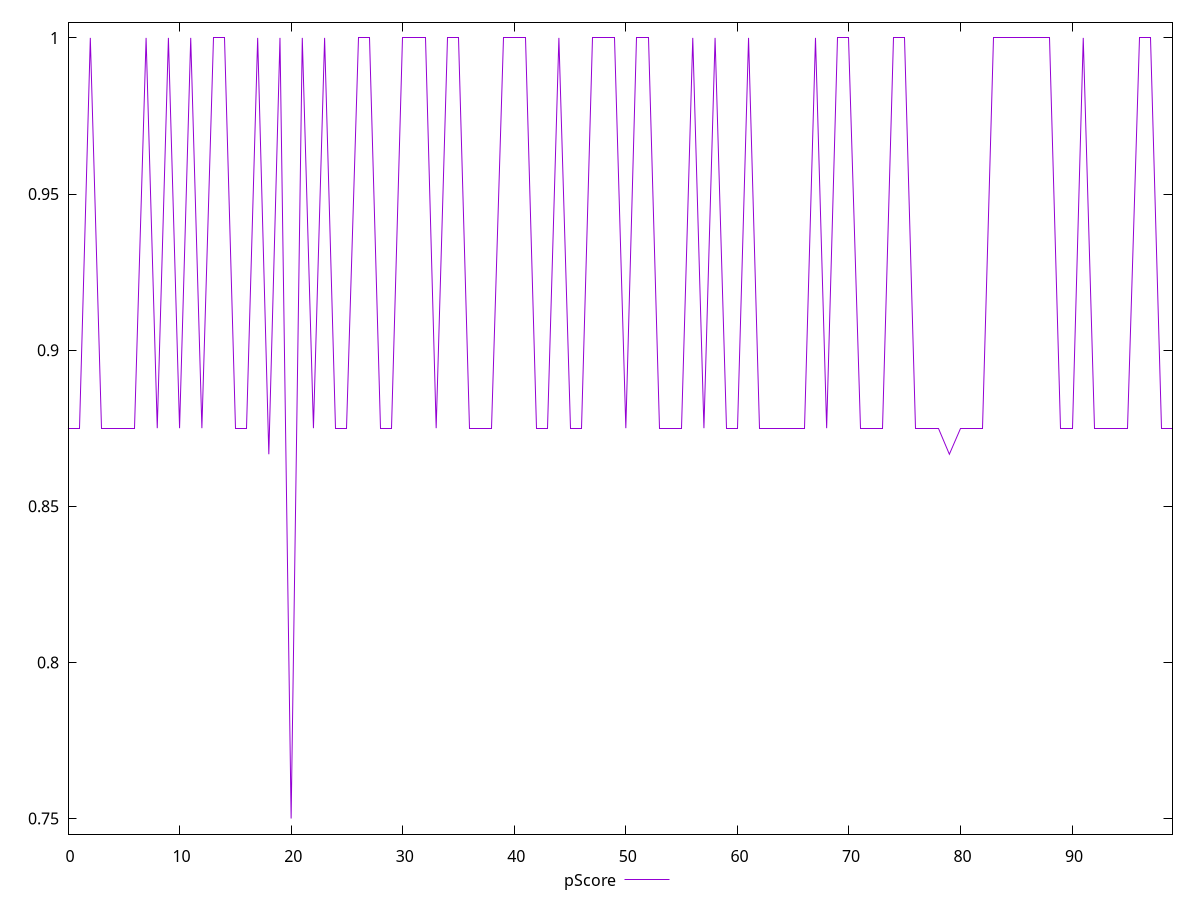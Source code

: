 reset

$pScore <<EOF
0 0.875
1 0.875
2 1
3 0.875
4 0.875
5 0.875
6 0.875
7 1
8 0.875
9 1
10 0.875
11 1
12 0.875
13 1
14 1
15 0.875
16 0.875
17 1
18 0.8666666666666667
19 1
20 0.75
21 1
22 0.875
23 1
24 0.875
25 0.875
26 1
27 1
28 0.875
29 0.875
30 1
31 1
32 1
33 0.875
34 1
35 1
36 0.875
37 0.875
38 0.875
39 1
40 1
41 1
42 0.875
43 0.875
44 1
45 0.875
46 0.875
47 1
48 1
49 1
50 0.875
51 1
52 1
53 0.875
54 0.875
55 0.875
56 1
57 0.875
58 1
59 0.875
60 0.875
61 1
62 0.875
63 0.875
64 0.875
65 0.875
66 0.875
67 1
68 0.875
69 1
70 1
71 0.875
72 0.875
73 0.875
74 1
75 1
76 0.875
77 0.875
78 0.875
79 0.8666666666666667
80 0.875
81 0.875
82 0.875
83 1
84 1
85 1
86 1
87 1
88 1
89 0.875
90 0.875
91 1
92 0.875
93 0.875
94 0.875
95 0.875
96 1
97 1
98 0.875
99 0.875
EOF

set key outside below
set xrange [0:99]
set yrange [0.745:1.005]
set trange [0.745:1.005]
set terminal svg size 640, 500 enhanced background rgb 'white'
set output "report_00015_2021-02-09T16-11-33.973Z/unminified-javascript/samples/pages+cached+noadtech/pScore/values.svg"

plot $pScore title "pScore" with line

reset
